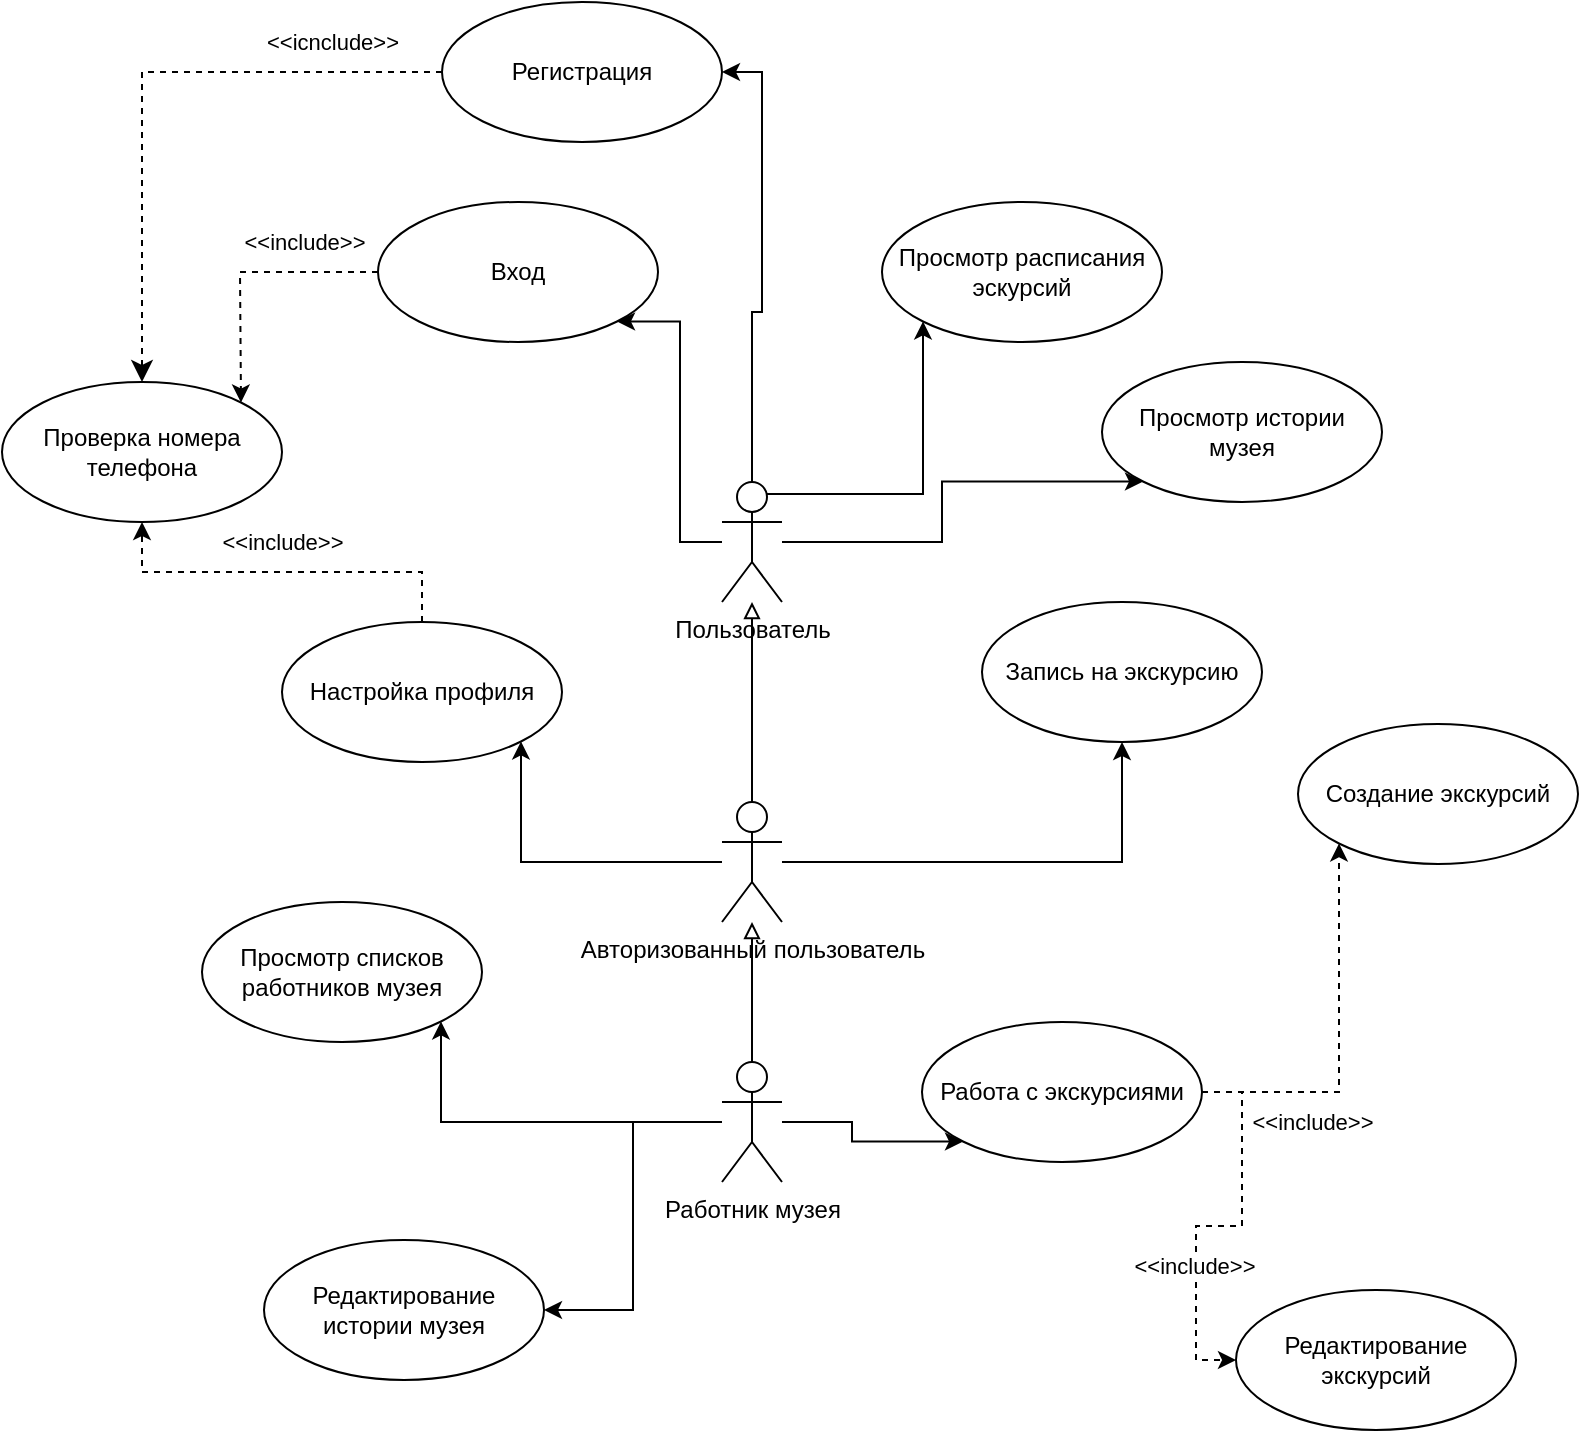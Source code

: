 <mxfile version="20.4.2" type="github">
  <diagram id="JtSHPyrtu1UMF8-l7VgB" name="Страница 1">
    <mxGraphModel dx="1061" dy="625" grid="0" gridSize="10" guides="1" tooltips="1" connect="1" arrows="1" fold="1" page="0" pageScale="1" pageWidth="827" pageHeight="1169" math="0" shadow="0">
      <root>
        <mxCell id="0" />
        <mxCell id="1" parent="0" />
        <mxCell id="yKAVHZmEkNLangEVGs3E-10" style="edgeStyle=orthogonalEdgeStyle;rounded=0;orthogonalLoop=1;jettySize=auto;html=1;entryX=1;entryY=1;entryDx=0;entryDy=0;" parent="1" source="yKAVHZmEkNLangEVGs3E-1" target="yKAVHZmEkNLangEVGs3E-5" edge="1">
          <mxGeometry relative="1" as="geometry">
            <Array as="points">
              <mxPoint x="369" y="410" />
            </Array>
          </mxGeometry>
        </mxCell>
        <mxCell id="yKAVHZmEkNLangEVGs3E-11" style="edgeStyle=orthogonalEdgeStyle;rounded=0;orthogonalLoop=1;jettySize=auto;html=1;exitX=0.75;exitY=0.1;exitDx=0;exitDy=0;exitPerimeter=0;entryX=0;entryY=1;entryDx=0;entryDy=0;" parent="1" source="yKAVHZmEkNLangEVGs3E-1" target="yKAVHZmEkNLangEVGs3E-9" edge="1">
          <mxGeometry relative="1" as="geometry" />
        </mxCell>
        <mxCell id="tx780-OEI2Yw4T-puAla-14" style="edgeStyle=orthogonalEdgeStyle;rounded=0;orthogonalLoop=1;jettySize=auto;html=1;entryX=0;entryY=1;entryDx=0;entryDy=0;" parent="1" source="yKAVHZmEkNLangEVGs3E-1" target="yKAVHZmEkNLangEVGs3E-22" edge="1">
          <mxGeometry relative="1" as="geometry" />
        </mxCell>
        <mxCell id="viIk-WjBF62DbeCLD75V-1" style="edgeStyle=orthogonalEdgeStyle;rounded=0;orthogonalLoop=1;jettySize=auto;html=1;entryX=1;entryY=0.5;entryDx=0;entryDy=0;" parent="1" source="yKAVHZmEkNLangEVGs3E-1" target="yKAVHZmEkNLangEVGs3E-6" edge="1">
          <mxGeometry relative="1" as="geometry" />
        </mxCell>
        <mxCell id="yKAVHZmEkNLangEVGs3E-1" value="Пользователь" style="shape=umlActor;verticalLabelPosition=bottom;verticalAlign=top;html=1;" parent="1" vertex="1">
          <mxGeometry x="390" y="380" width="30" height="60" as="geometry" />
        </mxCell>
        <mxCell id="yKAVHZmEkNLangEVGs3E-5" value="Вход" style="ellipse;whiteSpace=wrap;html=1;" parent="1" vertex="1">
          <mxGeometry x="218" y="240" width="140" height="70" as="geometry" />
        </mxCell>
        <mxCell id="yKAVHZmEkNLangEVGs3E-6" value="Регистрация" style="ellipse;whiteSpace=wrap;html=1;" parent="1" vertex="1">
          <mxGeometry x="250" y="140" width="140" height="70" as="geometry" />
        </mxCell>
        <mxCell id="yKAVHZmEkNLangEVGs3E-7" value="Проверка номера телефона" style="ellipse;whiteSpace=wrap;html=1;" parent="1" vertex="1">
          <mxGeometry x="30" y="330" width="140" height="70" as="geometry" />
        </mxCell>
        <mxCell id="tx780-OEI2Yw4T-puAla-15" style="edgeStyle=orthogonalEdgeStyle;orthogonalLoop=1;jettySize=auto;html=1;entryX=0.5;entryY=1;entryDx=0;entryDy=0;dashed=1;rounded=0;" parent="1" source="yKAVHZmEkNLangEVGs3E-8" target="yKAVHZmEkNLangEVGs3E-7" edge="1">
          <mxGeometry relative="1" as="geometry" />
        </mxCell>
        <mxCell id="QOjP1Mu_IZP7iEiMJHM_-6" value="&amp;lt;&amp;lt;include&amp;gt;&amp;gt;" style="edgeLabel;html=1;align=center;verticalAlign=middle;resizable=0;points=[];" parent="tx780-OEI2Yw4T-puAla-15" vertex="1" connectable="0">
          <mxGeometry x="0.147" relative="1" as="geometry">
            <mxPoint x="14" y="-15" as="offset" />
          </mxGeometry>
        </mxCell>
        <mxCell id="yKAVHZmEkNLangEVGs3E-8" value="Настройка профиля" style="ellipse;whiteSpace=wrap;html=1;" parent="1" vertex="1">
          <mxGeometry x="170" y="450" width="140" height="70" as="geometry" />
        </mxCell>
        <mxCell id="yKAVHZmEkNLangEVGs3E-9" value="Просмотр расписания эскурсий" style="ellipse;whiteSpace=wrap;html=1;" parent="1" vertex="1">
          <mxGeometry x="470" y="240" width="140" height="70" as="geometry" />
        </mxCell>
        <mxCell id="yKAVHZmEkNLangEVGs3E-13" value="" style="html=1;verticalAlign=bottom;endArrow=classic;endSize=8;rounded=0;exitX=0;exitY=0.5;exitDx=0;exitDy=0;entryX=0.5;entryY=0;entryDx=0;entryDy=0;endFill=1;dashed=1;startArrow=none;startFill=0;" parent="1" source="yKAVHZmEkNLangEVGs3E-6" target="yKAVHZmEkNLangEVGs3E-7" edge="1">
          <mxGeometry x="-0.279" relative="1" as="geometry">
            <mxPoint x="220" y="180" as="sourcePoint" />
            <mxPoint x="100" y="270" as="targetPoint" />
            <Array as="points">
              <mxPoint x="100" y="175" />
            </Array>
            <mxPoint as="offset" />
          </mxGeometry>
        </mxCell>
        <mxCell id="QOjP1Mu_IZP7iEiMJHM_-4" value="&amp;lt;&amp;lt;icnclude&amp;gt;&amp;gt;" style="edgeLabel;html=1;align=center;verticalAlign=middle;resizable=0;points=[];" parent="yKAVHZmEkNLangEVGs3E-13" vertex="1" connectable="0">
          <mxGeometry x="-0.639" y="-1" relative="1" as="geometry">
            <mxPoint y="-14" as="offset" />
          </mxGeometry>
        </mxCell>
        <mxCell id="yKAVHZmEkNLangEVGs3E-14" value="" style="html=1;verticalAlign=bottom;endArrow=classic;rounded=0;exitX=0;exitY=0.5;exitDx=0;exitDy=0;entryX=1;entryY=0;entryDx=0;entryDy=0;endFill=1;dashed=1;startArrow=none;startFill=0;" parent="1" source="yKAVHZmEkNLangEVGs3E-5" target="yKAVHZmEkNLangEVGs3E-7" edge="1">
          <mxGeometry x="-0.399" y="-35" relative="1" as="geometry">
            <mxPoint x="250" y="280" as="sourcePoint" />
            <mxPoint x="100" y="435" as="targetPoint" />
            <Array as="points">
              <mxPoint x="149" y="275" />
            </Array>
            <mxPoint as="offset" />
          </mxGeometry>
        </mxCell>
        <mxCell id="QOjP1Mu_IZP7iEiMJHM_-2" value="&amp;lt;&amp;lt;include&amp;gt;&amp;gt;" style="edgeLabel;html=1;align=center;verticalAlign=middle;resizable=0;points=[];" parent="yKAVHZmEkNLangEVGs3E-14" vertex="1" connectable="0">
          <mxGeometry x="-0.194" y="-2" relative="1" as="geometry">
            <mxPoint x="17" y="-13" as="offset" />
          </mxGeometry>
        </mxCell>
        <mxCell id="tx780-OEI2Yw4T-puAla-1" style="edgeStyle=orthogonalEdgeStyle;rounded=0;orthogonalLoop=1;jettySize=auto;html=1;entryX=0.5;entryY=1;entryDx=0;entryDy=0;" parent="1" source="yKAVHZmEkNLangEVGs3E-15" target="yKAVHZmEkNLangEVGs3E-20" edge="1">
          <mxGeometry relative="1" as="geometry" />
        </mxCell>
        <mxCell id="tx780-OEI2Yw4T-puAla-3" style="edgeStyle=orthogonalEdgeStyle;rounded=0;orthogonalLoop=1;jettySize=auto;html=1;entryX=1;entryY=1;entryDx=0;entryDy=0;" parent="1" source="yKAVHZmEkNLangEVGs3E-15" target="yKAVHZmEkNLangEVGs3E-8" edge="1">
          <mxGeometry relative="1" as="geometry" />
        </mxCell>
        <mxCell id="tx780-OEI2Yw4T-puAla-9" style="edgeStyle=orthogonalEdgeStyle;rounded=0;orthogonalLoop=1;jettySize=auto;html=1;exitX=0.5;exitY=0;exitDx=0;exitDy=0;exitPerimeter=0;endArrow=block;endFill=0;" parent="1" source="yKAVHZmEkNLangEVGs3E-15" target="yKAVHZmEkNLangEVGs3E-1" edge="1">
          <mxGeometry relative="1" as="geometry" />
        </mxCell>
        <mxCell id="yKAVHZmEkNLangEVGs3E-15" value="Авторизованный пользователь" style="shape=umlActor;verticalLabelPosition=bottom;verticalAlign=top;html=1;" parent="1" vertex="1">
          <mxGeometry x="390" y="540" width="30" height="60" as="geometry" />
        </mxCell>
        <mxCell id="yKAVHZmEkNLangEVGs3E-20" value="Запись на экскурсию" style="ellipse;whiteSpace=wrap;html=1;" parent="1" vertex="1">
          <mxGeometry x="520" y="440" width="140" height="70" as="geometry" />
        </mxCell>
        <mxCell id="yKAVHZmEkNLangEVGs3E-22" value="Просмотр истории музея" style="ellipse;whiteSpace=wrap;html=1;" parent="1" vertex="1">
          <mxGeometry x="580" y="320" width="140" height="70" as="geometry" />
        </mxCell>
        <mxCell id="tx780-OEI2Yw4T-puAla-11" style="edgeStyle=orthogonalEdgeStyle;rounded=0;orthogonalLoop=1;jettySize=auto;html=1;exitX=0.5;exitY=0;exitDx=0;exitDy=0;exitPerimeter=0;endArrow=block;endFill=0;" parent="1" source="yKAVHZmEkNLangEVGs3E-24" target="yKAVHZmEkNLangEVGs3E-15" edge="1">
          <mxGeometry relative="1" as="geometry" />
        </mxCell>
        <mxCell id="tx780-OEI2Yw4T-puAla-13" style="edgeStyle=orthogonalEdgeStyle;rounded=0;orthogonalLoop=1;jettySize=auto;html=1;entryX=1;entryY=1;entryDx=0;entryDy=0;" parent="1" source="yKAVHZmEkNLangEVGs3E-24" target="yKAVHZmEkNLangEVGs3E-27" edge="1">
          <mxGeometry relative="1" as="geometry" />
        </mxCell>
        <mxCell id="tx780-OEI2Yw4T-puAla-16" style="edgeStyle=orthogonalEdgeStyle;rounded=0;orthogonalLoop=1;jettySize=auto;html=1;entryX=0;entryY=1;entryDx=0;entryDy=0;" parent="1" source="yKAVHZmEkNLangEVGs3E-24" target="yKAVHZmEkNLangEVGs3E-29" edge="1">
          <mxGeometry relative="1" as="geometry" />
        </mxCell>
        <mxCell id="ENAa6lbubcTBVYNkkeok-5" style="edgeStyle=orthogonalEdgeStyle;rounded=0;orthogonalLoop=1;jettySize=auto;html=1;entryX=1;entryY=0.5;entryDx=0;entryDy=0;" edge="1" parent="1" source="yKAVHZmEkNLangEVGs3E-24" target="ENAa6lbubcTBVYNkkeok-4">
          <mxGeometry relative="1" as="geometry" />
        </mxCell>
        <mxCell id="yKAVHZmEkNLangEVGs3E-24" value="Работник музея" style="shape=umlActor;verticalLabelPosition=bottom;verticalAlign=top;html=1;" parent="1" vertex="1">
          <mxGeometry x="390" y="670" width="30" height="60" as="geometry" />
        </mxCell>
        <mxCell id="yKAVHZmEkNLangEVGs3E-27" value="Просмотр списков работников музея" style="ellipse;whiteSpace=wrap;html=1;" parent="1" vertex="1">
          <mxGeometry x="130" y="590" width="140" height="70" as="geometry" />
        </mxCell>
        <mxCell id="yKAVHZmEkNLangEVGs3E-31" style="edgeStyle=orthogonalEdgeStyle;rounded=0;orthogonalLoop=1;jettySize=auto;html=1;exitX=1;exitY=0.5;exitDx=0;exitDy=0;entryX=0;entryY=1;entryDx=0;entryDy=0;dashed=1;" parent="1" source="yKAVHZmEkNLangEVGs3E-29" target="yKAVHZmEkNLangEVGs3E-30" edge="1">
          <mxGeometry relative="1" as="geometry" />
        </mxCell>
        <mxCell id="QOjP1Mu_IZP7iEiMJHM_-1" value="&amp;lt;&amp;lt;include&amp;gt;&amp;gt;" style="edgeLabel;html=1;align=center;verticalAlign=middle;resizable=0;points=[];rotation=0;" parent="yKAVHZmEkNLangEVGs3E-31" vertex="1" connectable="0">
          <mxGeometry x="-0.301" y="-4" relative="1" as="geometry">
            <mxPoint x="-13" y="11" as="offset" />
          </mxGeometry>
        </mxCell>
        <mxCell id="ENAa6lbubcTBVYNkkeok-2" style="edgeStyle=orthogonalEdgeStyle;rounded=0;orthogonalLoop=1;jettySize=auto;html=1;entryX=0;entryY=0.5;entryDx=0;entryDy=0;dashed=1;" edge="1" parent="1" source="yKAVHZmEkNLangEVGs3E-29" target="ENAa6lbubcTBVYNkkeok-1">
          <mxGeometry relative="1" as="geometry" />
        </mxCell>
        <mxCell id="ENAa6lbubcTBVYNkkeok-3" value="&amp;lt;&amp;lt;include&amp;gt;&amp;gt;" style="edgeLabel;html=1;align=center;verticalAlign=middle;resizable=0;points=[];" vertex="1" connectable="0" parent="ENAa6lbubcTBVYNkkeok-2">
          <mxGeometry x="0.32" y="-1" relative="1" as="geometry">
            <mxPoint as="offset" />
          </mxGeometry>
        </mxCell>
        <mxCell id="yKAVHZmEkNLangEVGs3E-29" value="Работа с экскурсиями" style="ellipse;whiteSpace=wrap;html=1;" parent="1" vertex="1">
          <mxGeometry x="490" y="650" width="140" height="70" as="geometry" />
        </mxCell>
        <mxCell id="yKAVHZmEkNLangEVGs3E-30" value="Создание экскурсий" style="ellipse;whiteSpace=wrap;html=1;" parent="1" vertex="1">
          <mxGeometry x="678" y="501" width="140" height="70" as="geometry" />
        </mxCell>
        <mxCell id="ENAa6lbubcTBVYNkkeok-1" value="Редактирование экскурсий" style="ellipse;whiteSpace=wrap;html=1;" vertex="1" parent="1">
          <mxGeometry x="647" y="784" width="140" height="70" as="geometry" />
        </mxCell>
        <mxCell id="ENAa6lbubcTBVYNkkeok-4" value="Редактирование истории музея" style="ellipse;whiteSpace=wrap;html=1;" vertex="1" parent="1">
          <mxGeometry x="161" y="759" width="140" height="70" as="geometry" />
        </mxCell>
      </root>
    </mxGraphModel>
  </diagram>
</mxfile>
